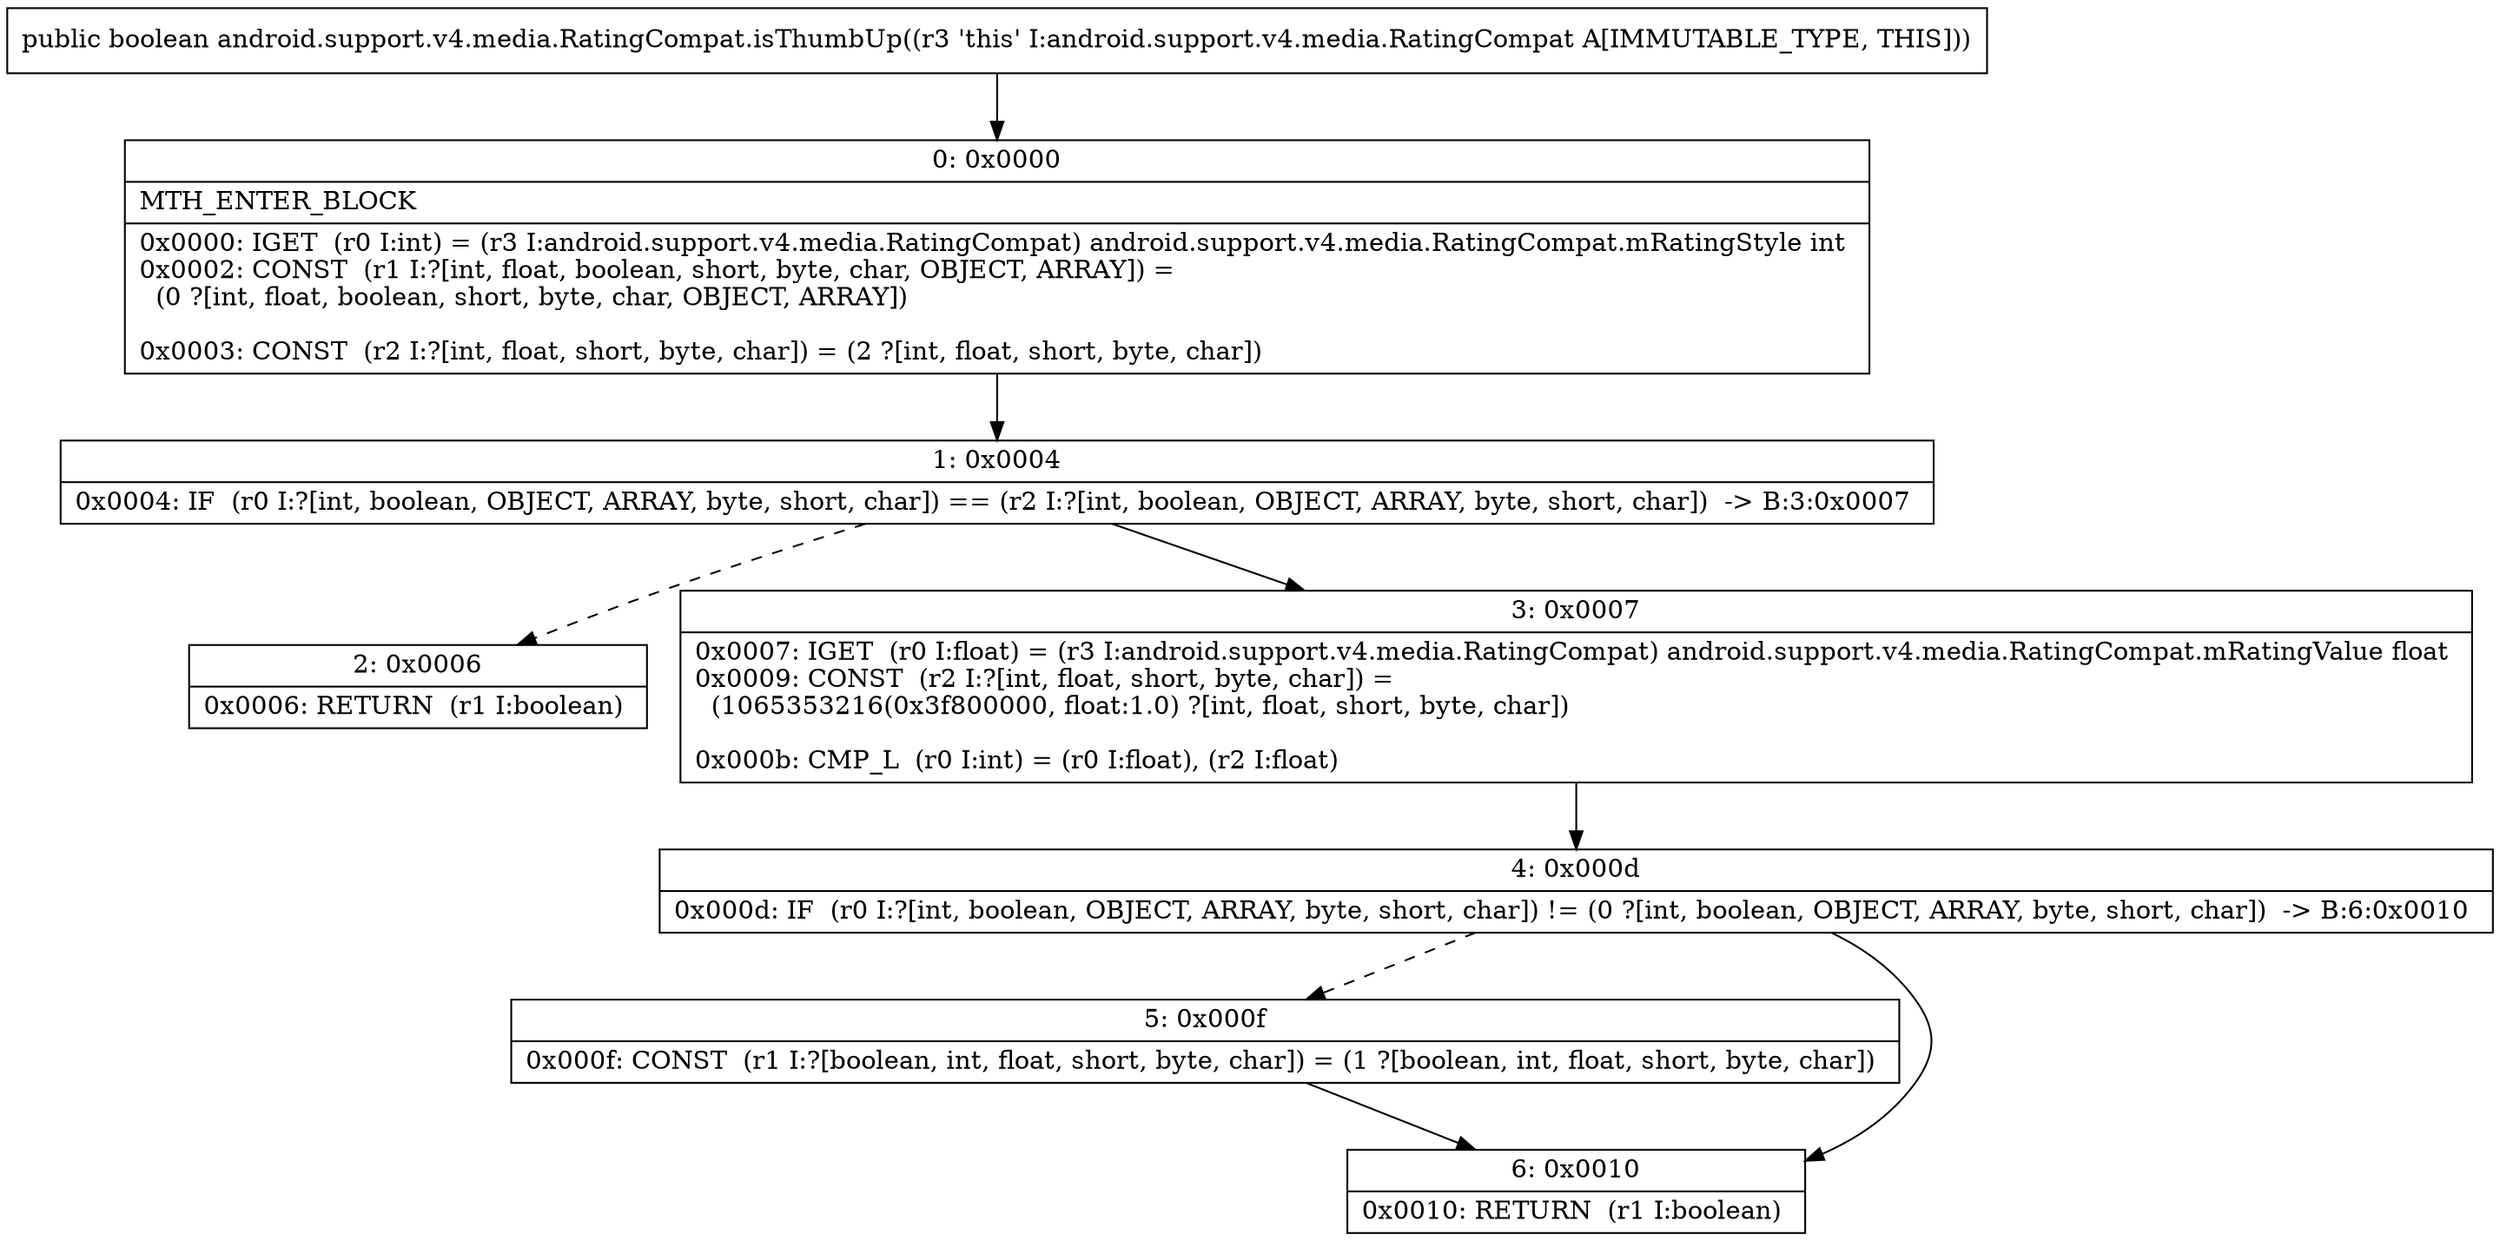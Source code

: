 digraph "CFG forandroid.support.v4.media.RatingCompat.isThumbUp()Z" {
Node_0 [shape=record,label="{0\:\ 0x0000|MTH_ENTER_BLOCK\l|0x0000: IGET  (r0 I:int) = (r3 I:android.support.v4.media.RatingCompat) android.support.v4.media.RatingCompat.mRatingStyle int \l0x0002: CONST  (r1 I:?[int, float, boolean, short, byte, char, OBJECT, ARRAY]) = \l  (0 ?[int, float, boolean, short, byte, char, OBJECT, ARRAY])\l \l0x0003: CONST  (r2 I:?[int, float, short, byte, char]) = (2 ?[int, float, short, byte, char]) \l}"];
Node_1 [shape=record,label="{1\:\ 0x0004|0x0004: IF  (r0 I:?[int, boolean, OBJECT, ARRAY, byte, short, char]) == (r2 I:?[int, boolean, OBJECT, ARRAY, byte, short, char])  \-\> B:3:0x0007 \l}"];
Node_2 [shape=record,label="{2\:\ 0x0006|0x0006: RETURN  (r1 I:boolean) \l}"];
Node_3 [shape=record,label="{3\:\ 0x0007|0x0007: IGET  (r0 I:float) = (r3 I:android.support.v4.media.RatingCompat) android.support.v4.media.RatingCompat.mRatingValue float \l0x0009: CONST  (r2 I:?[int, float, short, byte, char]) = \l  (1065353216(0x3f800000, float:1.0) ?[int, float, short, byte, char])\l \l0x000b: CMP_L  (r0 I:int) = (r0 I:float), (r2 I:float) \l}"];
Node_4 [shape=record,label="{4\:\ 0x000d|0x000d: IF  (r0 I:?[int, boolean, OBJECT, ARRAY, byte, short, char]) != (0 ?[int, boolean, OBJECT, ARRAY, byte, short, char])  \-\> B:6:0x0010 \l}"];
Node_5 [shape=record,label="{5\:\ 0x000f|0x000f: CONST  (r1 I:?[boolean, int, float, short, byte, char]) = (1 ?[boolean, int, float, short, byte, char]) \l}"];
Node_6 [shape=record,label="{6\:\ 0x0010|0x0010: RETURN  (r1 I:boolean) \l}"];
MethodNode[shape=record,label="{public boolean android.support.v4.media.RatingCompat.isThumbUp((r3 'this' I:android.support.v4.media.RatingCompat A[IMMUTABLE_TYPE, THIS])) }"];
MethodNode -> Node_0;
Node_0 -> Node_1;
Node_1 -> Node_2[style=dashed];
Node_1 -> Node_3;
Node_3 -> Node_4;
Node_4 -> Node_5[style=dashed];
Node_4 -> Node_6;
Node_5 -> Node_6;
}

